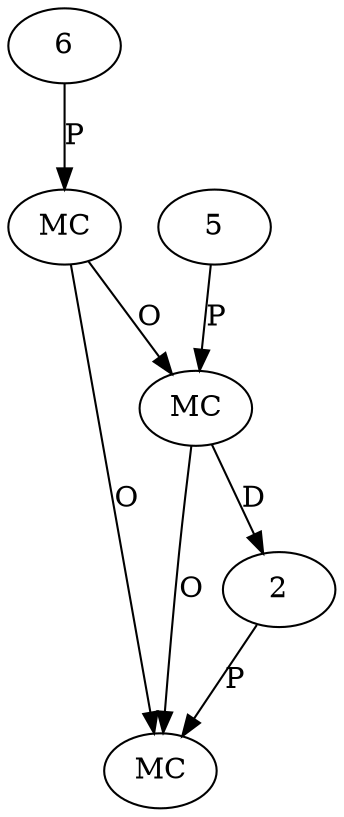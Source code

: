 digraph "AUG" {

  1 [ label="MC" s="forTimeZone()" t="DateTimeZone" l="303" ];
  2 [ t="TimeZone" n="dummy_" ];
  3 [ label="MC" s="getTimeZone()" t="TimeZone" l="303" ];
  4 [ label="MC" s="forTimeZone()" t="DateTimeZone" l="300" ];
  5 [ t="String" v="GMT-02:00" ];
  6 [ t="TimeZone" n="dummy_" ];
  4 -> 1 [ label="O" ];
  2 -> 1 [ label="P" ];
  3 -> 1 [ label="O" ];
  3 -> 2 [ label="D" ];
  4 -> 3 [ label="O" ];
  5 -> 3 [ label="P" ];
  6 -> 4 [ label="P" ];
}
